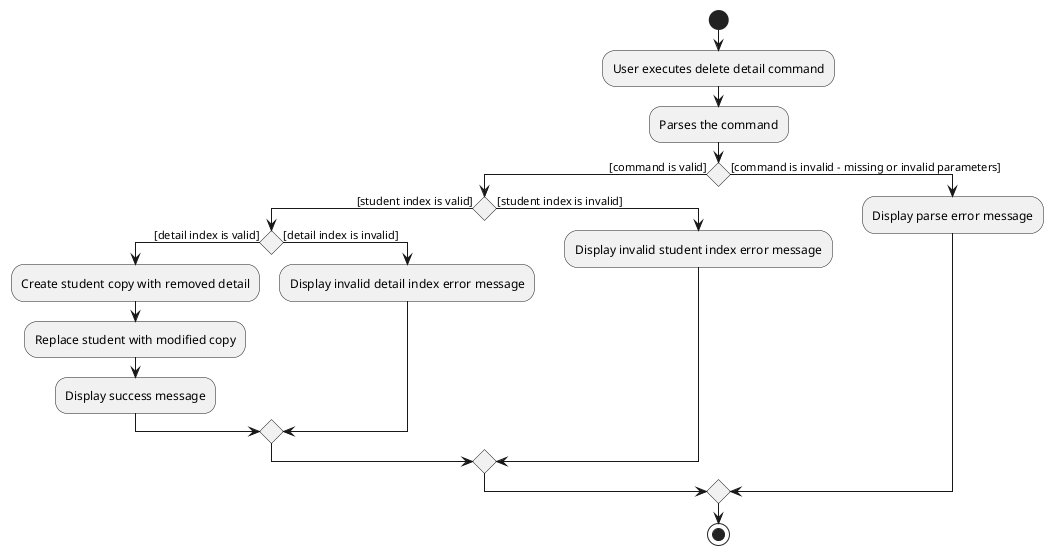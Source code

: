 @startuml
start
:User executes delete detail command;
:Parses the command;
if() then([command is valid])
    if() then([student index is valid])
        if() then([detail index is valid])
            :Create student copy with removed detail;
            :Replace student with modified copy;
            :Display success message;
        else([detail index is invalid])
            :Display invalid detail index error message;
        endif
    else([student index is invalid])
        :Display invalid student index error message;
    endif
else ([command is invalid - missing or invalid parameters])
    :Display parse error message;
endif
stop
@enduml